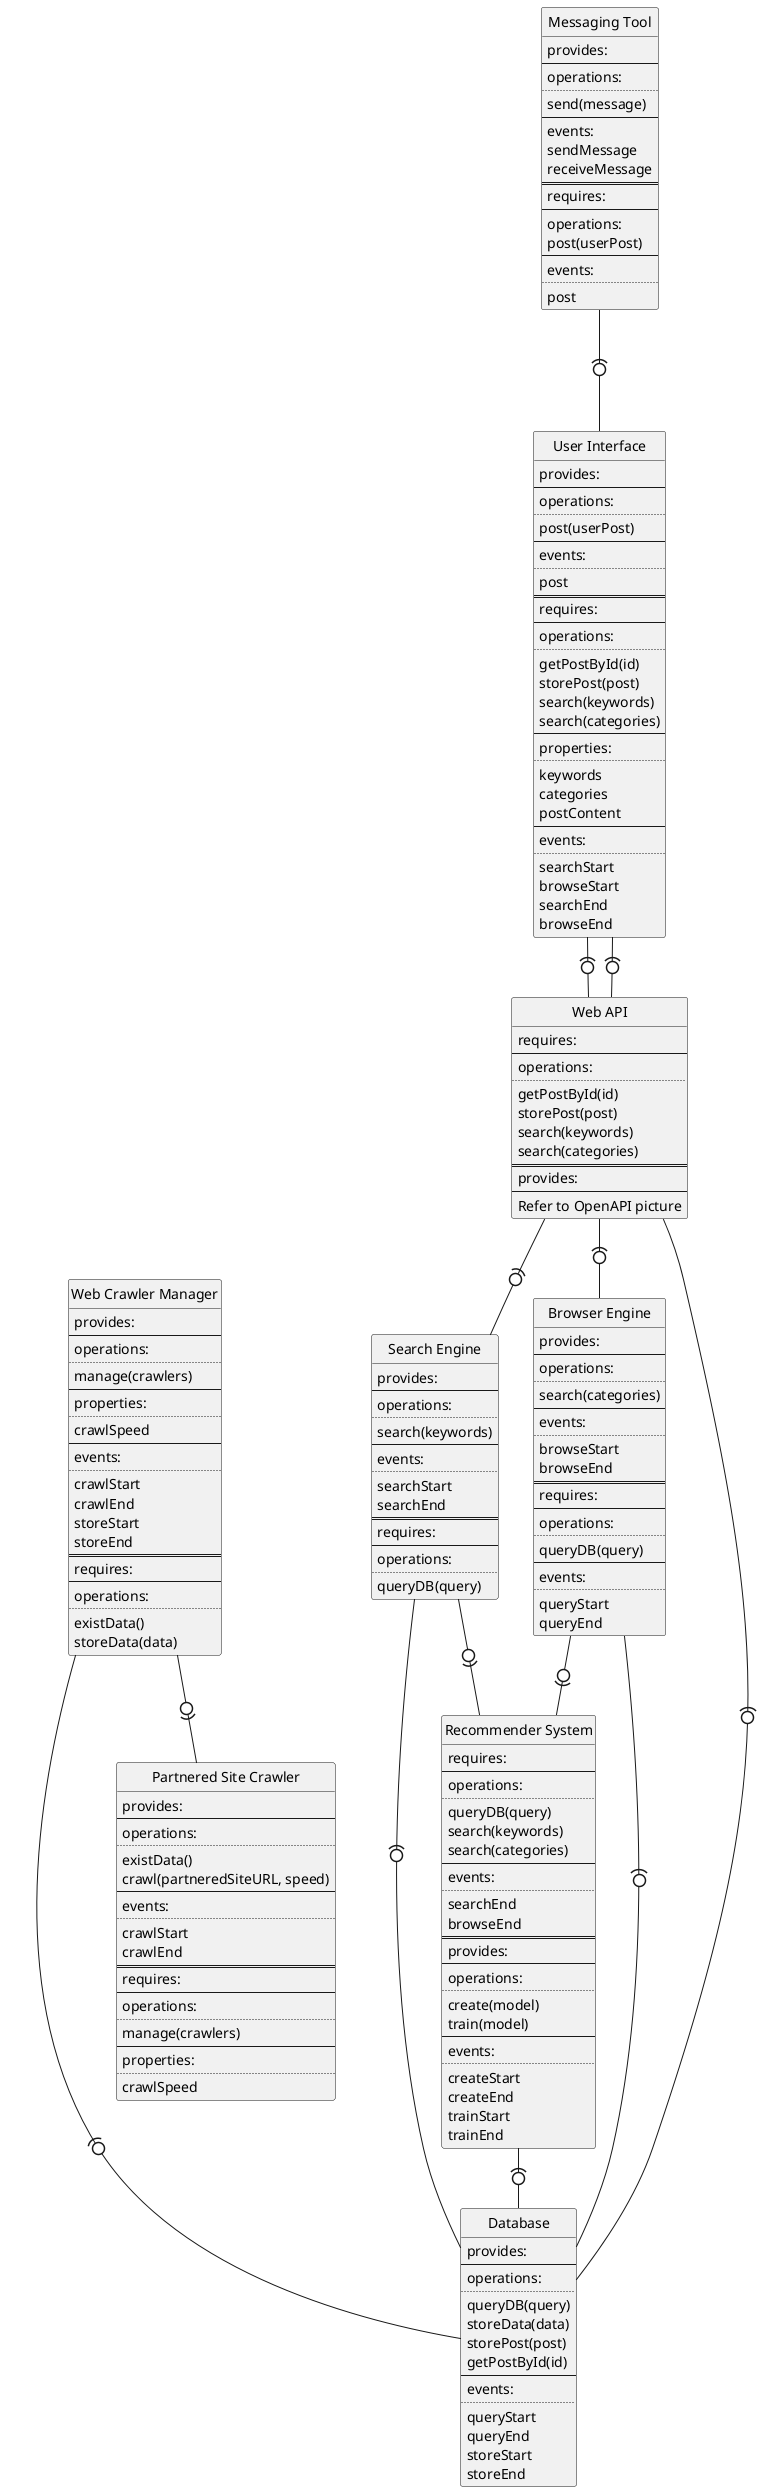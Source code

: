 @startuml
hide circle

class "User Interface" {
provides:
--
operations:
..
post(userPost)
--
events:
..
post
==
requires:
--
operations:
..
getPostById(id)
storePost(post)
search(keywords)
search(categories)
--
properties:
..
keywords
categories
postContent
--
events:
..
searchStart
browseStart
searchEnd
browseEnd
}


class "Search Engine" {
provides:
--
operations:
..
search(keywords)
--
events:
..
searchStart
searchEnd
==
requires:
--
operations:
..
queryDB(query)
}


class "Browser Engine" {
provides:
--
operations:
..
search(categories)
--
events:
..
browseStart
browseEnd
==
requires:
--
operations:
..
queryDB(query)
--
events:
..
queryStart
queryEnd
}

class "Web Crawler Manager" {
provides:
--
operations:
..
manage(crawlers)
--
properties:
..
crawlSpeed
--
events:
..
crawlStart
crawlEnd
storeStart
storeEnd
==
requires:
--
operations:
..
existData()
storeData(data)
}

class Database {
provides:
--
operations:
..
queryDB(query)
storeData(data)
storePost(post)
getPostById(id)
--
events:
..
queryStart
queryEnd
storeStart
storeEnd
}

class "Messaging Tool" {
    provides:
    --
    operations:
    ..
    send(message)
    --
    events:
    sendMessage
    receiveMessage
    ==
    requires:
    --
    operations:
    post(userPost)
    --
    events:
    ..
    post
}

class "Recommender System" {
    requires:
    --
    operations:
    ..
    queryDB(query)
    search(keywords)
    search(categories)
    --
    events:
    ..
    searchEnd
    browseEnd
    ==
    provides:
    --
    operations:
    ..
    create(model)
    train(model)
    --
    events:
    ..
    createStart
    createEnd
    trainStart
    trainEnd
}

class "Partnered Site Crawler" {
    provides:
    --
    operations:
    ..
    existData()
    crawl(partneredSiteURL, speed)
    --
    events:
    ..
    crawlStart
    crawlEnd
    ==
    requires:
    --
    operations:
    ..
    manage(crawlers)
    --
    properties:
    ..
    crawlSpeed
}

class "Web API" {
    requires:
    --
    operations:
    ..
    getPostById(id)
    storePost(post)
    search(keywords)
    search(categories)
    ==
    provides:
    --
    Refer to OpenAPI picture
}


"User Interface" -(0- "Web API"
"User Interface" -(0- "Web API"
"Web API" -(0- "Search Engine"
"Web API" -(0- "Browser Engine"
"Web API" -(0- "Database"
"Web Crawler Manager" --(0- Database
"Web Crawler Manager" -0)- "Partnered Site Crawler"
"Search Engine" -(0- Database
"Browser Engine" -(0- Database
"Messaging Tool" --(0- "User Interface"
"Search Engine" -0)- "Recommender System"
"Browser Engine" -0)- "Recommender System"
"Recommender System" -(0- Database



skinparam monochrome true
skinparam shadowing false
@enduml